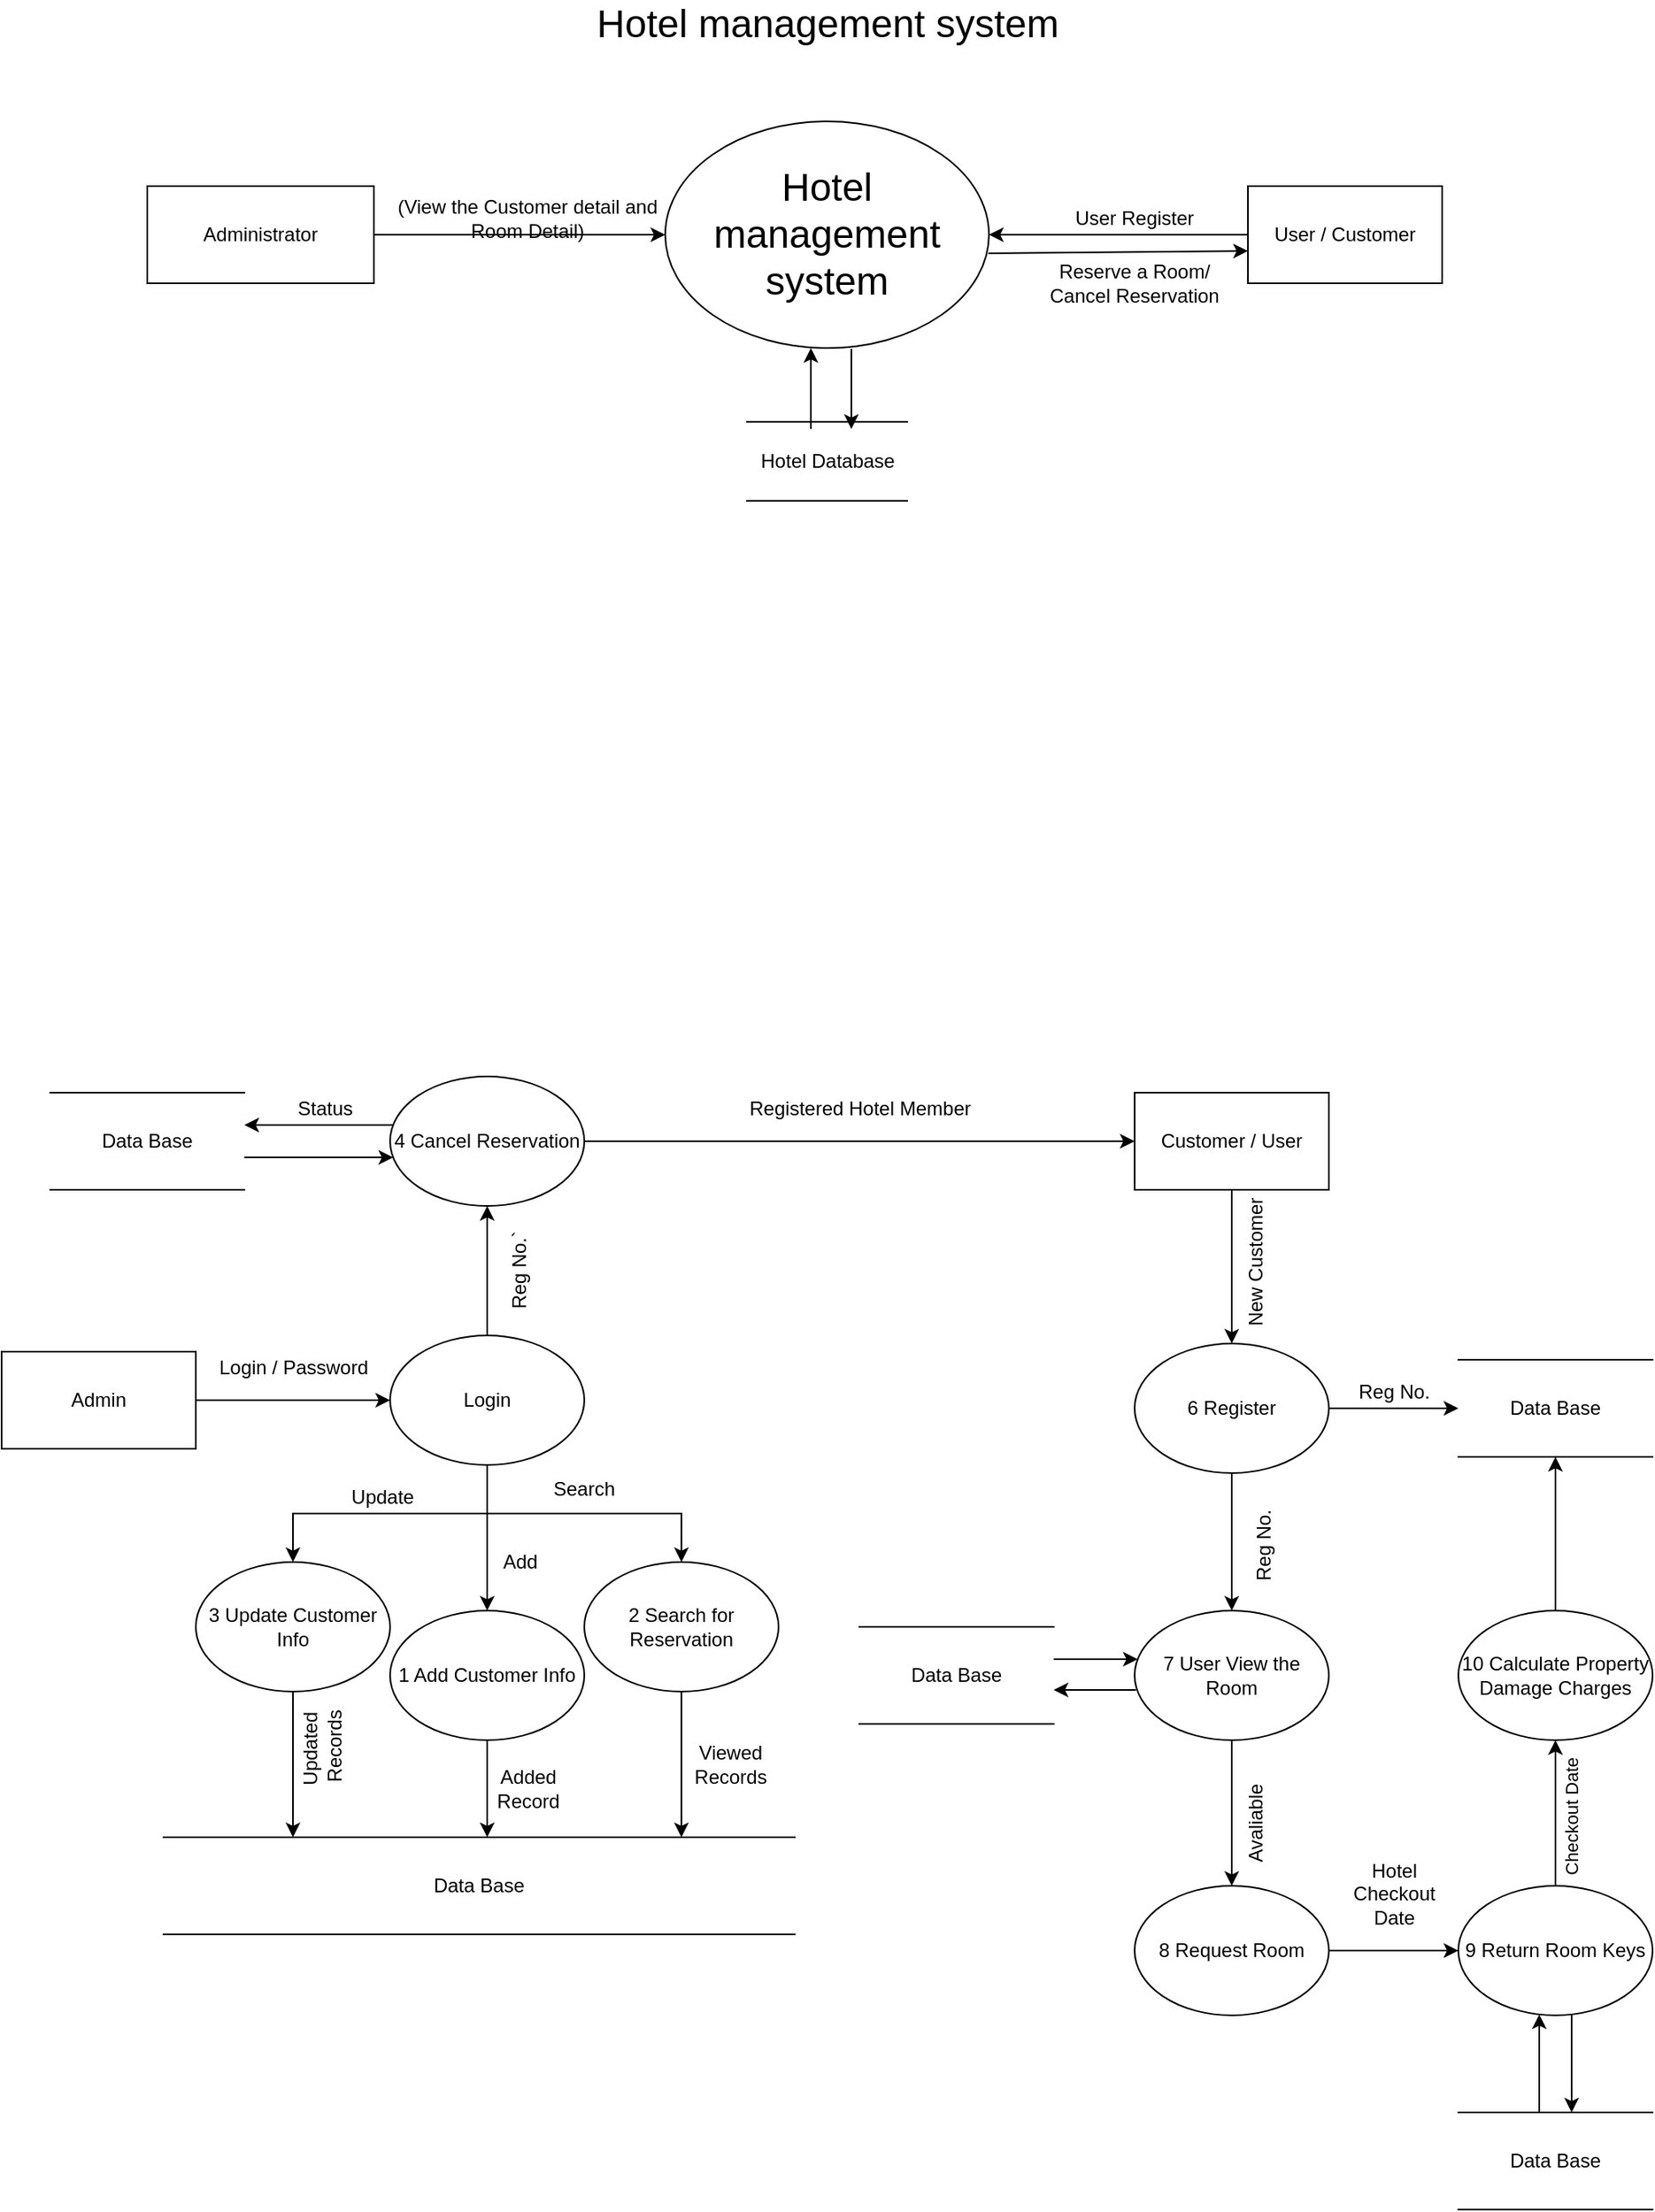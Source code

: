 <mxfile version="14.6.0" type="github">
  <diagram id="KBvu1Z7UlIUx86iJbIiU" name="Page-1">
    <mxGraphModel dx="4508" dy="68" grid="1" gridSize="10" guides="1" tooltips="1" connect="1" arrows="1" fold="1" page="1" pageScale="1" pageWidth="850" pageHeight="1100" math="0" shadow="0">
      <root>
        <mxCell id="0" />
        <mxCell id="1" parent="0" />
        <mxCell id="c9ZvvP0weCg2pD7W7HAz-27" value="&lt;font style=&quot;font-size: 24px&quot;&gt;Hotel management system&lt;/font&gt;" style="text;html=1;align=center;verticalAlign=middle;resizable=0;points=[];autosize=1;strokeColor=none;" parent="1" vertex="1">
          <mxGeometry x="-2940" y="1650" width="300" height="20" as="geometry" />
        </mxCell>
        <mxCell id="c9ZvvP0weCg2pD7W7HAz-28" value="&lt;span style=&quot;font-size: 24px&quot;&gt;Hotel management system&lt;/span&gt;" style="ellipse;whiteSpace=wrap;html=1;" parent="1" vertex="1">
          <mxGeometry x="-2890" y="1720" width="200" height="140" as="geometry" />
        </mxCell>
        <mxCell id="c9ZvvP0weCg2pD7W7HAz-29" value="" style="endArrow=classic;html=1;entryX=0;entryY=0.5;entryDx=0;entryDy=0;exitX=1;exitY=0.5;exitDx=0;exitDy=0;" parent="1" source="c9ZvvP0weCg2pD7W7HAz-31" target="c9ZvvP0weCg2pD7W7HAz-28" edge="1">
          <mxGeometry width="50" height="50" relative="1" as="geometry">
            <mxPoint x="-3040" y="1790" as="sourcePoint" />
            <mxPoint x="-2950" y="1800" as="targetPoint" />
          </mxGeometry>
        </mxCell>
        <mxCell id="c9ZvvP0weCg2pD7W7HAz-30" value="(View the Customer detail and Room Detail)" style="text;html=1;strokeColor=none;fillColor=none;align=center;verticalAlign=middle;whiteSpace=wrap;rounded=0;" parent="1" vertex="1">
          <mxGeometry x="-3060" y="1770" width="170" height="20" as="geometry" />
        </mxCell>
        <mxCell id="c9ZvvP0weCg2pD7W7HAz-31" value="Administrator" style="rounded=0;whiteSpace=wrap;html=1;" parent="1" vertex="1">
          <mxGeometry x="-3210" y="1760" width="140" height="60" as="geometry" />
        </mxCell>
        <mxCell id="c9ZvvP0weCg2pD7W7HAz-32" value="User / Customer" style="rounded=0;whiteSpace=wrap;html=1;" parent="1" vertex="1">
          <mxGeometry x="-2530" y="1760" width="120" height="60" as="geometry" />
        </mxCell>
        <mxCell id="c9ZvvP0weCg2pD7W7HAz-40" value="User Register" style="text;html=1;strokeColor=none;fillColor=none;align=center;verticalAlign=middle;whiteSpace=wrap;rounded=0;" parent="1" vertex="1">
          <mxGeometry x="-2640" y="1770" width="80" height="20" as="geometry" />
        </mxCell>
        <mxCell id="c9ZvvP0weCg2pD7W7HAz-41" value="Reserve a Room/ Cancel Reservation" style="text;html=1;strokeColor=none;fillColor=none;align=center;verticalAlign=middle;whiteSpace=wrap;rounded=0;" parent="1" vertex="1">
          <mxGeometry x="-2655" y="1810" width="110" height="20" as="geometry" />
        </mxCell>
        <mxCell id="c9ZvvP0weCg2pD7W7HAz-47" value="" style="endArrow=classic;html=1;entryX=1;entryY=0.5;entryDx=0;entryDy=0;exitX=0;exitY=0.5;exitDx=0;exitDy=0;" parent="1" source="c9ZvvP0weCg2pD7W7HAz-32" target="c9ZvvP0weCg2pD7W7HAz-28" edge="1">
          <mxGeometry width="50" height="50" relative="1" as="geometry">
            <mxPoint x="-2900" y="1820" as="sourcePoint" />
            <mxPoint x="-2850" y="1770" as="targetPoint" />
          </mxGeometry>
        </mxCell>
        <mxCell id="c9ZvvP0weCg2pD7W7HAz-49" value="" style="endArrow=classic;html=1;exitX=0.998;exitY=0.582;exitDx=0;exitDy=0;exitPerimeter=0;" parent="1" source="c9ZvvP0weCg2pD7W7HAz-28" edge="1">
          <mxGeometry width="50" height="50" relative="1" as="geometry">
            <mxPoint x="-2680" y="1800" as="sourcePoint" />
            <mxPoint x="-2530" y="1800" as="targetPoint" />
          </mxGeometry>
        </mxCell>
        <mxCell id="c9ZvvP0weCg2pD7W7HAz-50" value="" style="shape=link;html=1;width=48.824;" parent="1" edge="1">
          <mxGeometry width="100" relative="1" as="geometry">
            <mxPoint x="-2840" y="1930" as="sourcePoint" />
            <mxPoint x="-2740" y="1930" as="targetPoint" />
          </mxGeometry>
        </mxCell>
        <mxCell id="c9ZvvP0weCg2pD7W7HAz-52" value="" style="endArrow=classic;html=1;exitX=0.575;exitY=1.004;exitDx=0;exitDy=0;exitPerimeter=0;" parent="1" source="c9ZvvP0weCg2pD7W7HAz-28" edge="1">
          <mxGeometry width="50" height="50" relative="1" as="geometry">
            <mxPoint x="-2770" y="1870" as="sourcePoint" />
            <mxPoint x="-2775" y="1910" as="targetPoint" />
            <Array as="points">
              <mxPoint x="-2775" y="1890" />
            </Array>
          </mxGeometry>
        </mxCell>
        <mxCell id="c9ZvvP0weCg2pD7W7HAz-53" value="" style="endArrow=classic;html=1;entryX=0.45;entryY=1;entryDx=0;entryDy=0;entryPerimeter=0;" parent="1" target="c9ZvvP0weCg2pD7W7HAz-28" edge="1">
          <mxGeometry width="50" height="50" relative="1" as="geometry">
            <mxPoint x="-2800" y="1910" as="sourcePoint" />
            <mxPoint x="-2780" y="1850" as="targetPoint" />
          </mxGeometry>
        </mxCell>
        <mxCell id="c9ZvvP0weCg2pD7W7HAz-54" value="Hotel Database" style="text;html=1;align=center;verticalAlign=middle;resizable=0;points=[];autosize=1;strokeColor=none;" parent="1" vertex="1">
          <mxGeometry x="-2840" y="1920" width="100" height="20" as="geometry" />
        </mxCell>
        <mxCell id="zxeLLNRWwlKlSmpBFXYt-2" value="Admin" style="rounded=0;whiteSpace=wrap;html=1;" vertex="1" parent="1">
          <mxGeometry x="-3300" y="2480" width="120" height="60" as="geometry" />
        </mxCell>
        <mxCell id="zxeLLNRWwlKlSmpBFXYt-6" value="" style="edgeStyle=orthogonalEdgeStyle;rounded=0;orthogonalLoop=1;jettySize=auto;html=1;" edge="1" parent="1" source="zxeLLNRWwlKlSmpBFXYt-3" target="zxeLLNRWwlKlSmpBFXYt-5">
          <mxGeometry relative="1" as="geometry" />
        </mxCell>
        <mxCell id="zxeLLNRWwlKlSmpBFXYt-8" value="" style="edgeStyle=orthogonalEdgeStyle;rounded=0;orthogonalLoop=1;jettySize=auto;html=1;" edge="1" parent="1" source="zxeLLNRWwlKlSmpBFXYt-3" target="zxeLLNRWwlKlSmpBFXYt-7">
          <mxGeometry relative="1" as="geometry" />
        </mxCell>
        <mxCell id="zxeLLNRWwlKlSmpBFXYt-10" value="" style="edgeStyle=orthogonalEdgeStyle;rounded=0;orthogonalLoop=1;jettySize=auto;html=1;" edge="1" parent="1" source="zxeLLNRWwlKlSmpBFXYt-3" target="zxeLLNRWwlKlSmpBFXYt-9">
          <mxGeometry relative="1" as="geometry" />
        </mxCell>
        <mxCell id="zxeLLNRWwlKlSmpBFXYt-12" value="" style="edgeStyle=orthogonalEdgeStyle;rounded=0;orthogonalLoop=1;jettySize=auto;html=1;" edge="1" parent="1" source="zxeLLNRWwlKlSmpBFXYt-3" target="zxeLLNRWwlKlSmpBFXYt-11">
          <mxGeometry relative="1" as="geometry" />
        </mxCell>
        <mxCell id="zxeLLNRWwlKlSmpBFXYt-3" value="Login" style="ellipse;whiteSpace=wrap;html=1;" vertex="1" parent="1">
          <mxGeometry x="-3060" y="2470" width="120" height="80" as="geometry" />
        </mxCell>
        <mxCell id="zxeLLNRWwlKlSmpBFXYt-4" value="" style="endArrow=classic;html=1;exitX=1;exitY=0.5;exitDx=0;exitDy=0;entryX=0;entryY=0.5;entryDx=0;entryDy=0;" edge="1" parent="1" source="zxeLLNRWwlKlSmpBFXYt-2" target="zxeLLNRWwlKlSmpBFXYt-3">
          <mxGeometry width="50" height="50" relative="1" as="geometry">
            <mxPoint x="-2950" y="2550" as="sourcePoint" />
            <mxPoint x="-2900" y="2500" as="targetPoint" />
          </mxGeometry>
        </mxCell>
        <mxCell id="zxeLLNRWwlKlSmpBFXYt-84" value="" style="edgeStyle=orthogonalEdgeStyle;rounded=0;orthogonalLoop=1;jettySize=auto;html=1;" edge="1" parent="1" source="zxeLLNRWwlKlSmpBFXYt-5" target="zxeLLNRWwlKlSmpBFXYt-18">
          <mxGeometry relative="1" as="geometry">
            <Array as="points">
              <mxPoint x="-3000" y="2770" />
              <mxPoint x="-3000" y="2770" />
            </Array>
          </mxGeometry>
        </mxCell>
        <mxCell id="zxeLLNRWwlKlSmpBFXYt-5" value="1 Add Customer Info" style="ellipse;whiteSpace=wrap;html=1;" vertex="1" parent="1">
          <mxGeometry x="-3060" y="2640" width="120" height="80" as="geometry" />
        </mxCell>
        <mxCell id="zxeLLNRWwlKlSmpBFXYt-22" value="" style="edgeStyle=orthogonalEdgeStyle;rounded=0;orthogonalLoop=1;jettySize=auto;html=1;" edge="1" parent="1" source="zxeLLNRWwlKlSmpBFXYt-7" target="zxeLLNRWwlKlSmpBFXYt-18">
          <mxGeometry relative="1" as="geometry">
            <Array as="points">
              <mxPoint x="-3120" y="2740" />
              <mxPoint x="-3120" y="2740" />
            </Array>
          </mxGeometry>
        </mxCell>
        <mxCell id="zxeLLNRWwlKlSmpBFXYt-7" value="3 Update Customer Info" style="ellipse;whiteSpace=wrap;html=1;" vertex="1" parent="1">
          <mxGeometry x="-3180" y="2610" width="120" height="80" as="geometry" />
        </mxCell>
        <mxCell id="zxeLLNRWwlKlSmpBFXYt-23" value="" style="edgeStyle=orthogonalEdgeStyle;rounded=0;orthogonalLoop=1;jettySize=auto;html=1;" edge="1" parent="1" source="zxeLLNRWwlKlSmpBFXYt-9" target="zxeLLNRWwlKlSmpBFXYt-18">
          <mxGeometry relative="1" as="geometry">
            <Array as="points">
              <mxPoint x="-2880" y="2740" />
              <mxPoint x="-2880" y="2740" />
            </Array>
          </mxGeometry>
        </mxCell>
        <mxCell id="zxeLLNRWwlKlSmpBFXYt-9" value="2 Search for Reservation" style="ellipse;whiteSpace=wrap;html=1;" vertex="1" parent="1">
          <mxGeometry x="-2940" y="2610" width="120" height="80" as="geometry" />
        </mxCell>
        <mxCell id="zxeLLNRWwlKlSmpBFXYt-32" value="" style="edgeStyle=orthogonalEdgeStyle;rounded=0;orthogonalLoop=1;jettySize=auto;html=1;" edge="1" parent="1" source="zxeLLNRWwlKlSmpBFXYt-11" target="zxeLLNRWwlKlSmpBFXYt-31">
          <mxGeometry relative="1" as="geometry" />
        </mxCell>
        <mxCell id="zxeLLNRWwlKlSmpBFXYt-73" value="" style="edgeStyle=orthogonalEdgeStyle;rounded=0;orthogonalLoop=1;jettySize=auto;html=1;" edge="1" parent="1" source="zxeLLNRWwlKlSmpBFXYt-11" target="zxeLLNRWwlKlSmpBFXYt-30">
          <mxGeometry relative="1" as="geometry">
            <Array as="points">
              <mxPoint x="-3090" y="2340" />
              <mxPoint x="-3090" y="2340" />
            </Array>
          </mxGeometry>
        </mxCell>
        <mxCell id="zxeLLNRWwlKlSmpBFXYt-11" value="4 Cancel Reservation" style="ellipse;whiteSpace=wrap;html=1;" vertex="1" parent="1">
          <mxGeometry x="-3060" y="2310" width="120" height="80" as="geometry" />
        </mxCell>
        <mxCell id="zxeLLNRWwlKlSmpBFXYt-18" value="Data Base" style="shape=partialRectangle;whiteSpace=wrap;html=1;left=0;right=0;fillColor=none;" vertex="1" parent="1">
          <mxGeometry x="-3200" y="2780" width="390" height="60" as="geometry" />
        </mxCell>
        <mxCell id="zxeLLNRWwlKlSmpBFXYt-71" value="" style="edgeStyle=orthogonalEdgeStyle;rounded=0;orthogonalLoop=1;jettySize=auto;html=1;" edge="1" parent="1" source="zxeLLNRWwlKlSmpBFXYt-30" target="zxeLLNRWwlKlSmpBFXYt-11">
          <mxGeometry relative="1" as="geometry">
            <Array as="points">
              <mxPoint x="-3080" y="2360" />
              <mxPoint x="-3080" y="2360" />
            </Array>
          </mxGeometry>
        </mxCell>
        <mxCell id="zxeLLNRWwlKlSmpBFXYt-30" value="Data Base" style="shape=partialRectangle;whiteSpace=wrap;html=1;left=0;right=0;fillColor=none;" vertex="1" parent="1">
          <mxGeometry x="-3270" y="2320" width="120" height="60" as="geometry" />
        </mxCell>
        <mxCell id="zxeLLNRWwlKlSmpBFXYt-38" value="" style="edgeStyle=orthogonalEdgeStyle;rounded=0;orthogonalLoop=1;jettySize=auto;html=1;" edge="1" parent="1" source="zxeLLNRWwlKlSmpBFXYt-31" target="zxeLLNRWwlKlSmpBFXYt-37">
          <mxGeometry relative="1" as="geometry" />
        </mxCell>
        <mxCell id="zxeLLNRWwlKlSmpBFXYt-31" value="Customer / User" style="whiteSpace=wrap;html=1;" vertex="1" parent="1">
          <mxGeometry x="-2600" y="2320" width="120" height="60" as="geometry" />
        </mxCell>
        <mxCell id="zxeLLNRWwlKlSmpBFXYt-42" value="" style="edgeStyle=orthogonalEdgeStyle;rounded=0;orthogonalLoop=1;jettySize=auto;html=1;entryX=0;entryY=0.5;entryDx=0;entryDy=0;" edge="1" parent="1" source="zxeLLNRWwlKlSmpBFXYt-37" target="zxeLLNRWwlKlSmpBFXYt-43">
          <mxGeometry relative="1" as="geometry">
            <mxPoint x="-2405" y="2515" as="targetPoint" />
          </mxGeometry>
        </mxCell>
        <mxCell id="zxeLLNRWwlKlSmpBFXYt-54" value="" style="edgeStyle=orthogonalEdgeStyle;rounded=0;orthogonalLoop=1;jettySize=auto;html=1;" edge="1" parent="1" source="zxeLLNRWwlKlSmpBFXYt-37" target="zxeLLNRWwlKlSmpBFXYt-53">
          <mxGeometry relative="1" as="geometry" />
        </mxCell>
        <mxCell id="zxeLLNRWwlKlSmpBFXYt-37" value="6 Register" style="ellipse;whiteSpace=wrap;html=1;" vertex="1" parent="1">
          <mxGeometry x="-2600" y="2475" width="120" height="80" as="geometry" />
        </mxCell>
        <mxCell id="zxeLLNRWwlKlSmpBFXYt-39" value="New Customer" style="text;html=1;align=center;verticalAlign=middle;resizable=0;points=[];autosize=1;strokeColor=none;rotation=-90;" vertex="1" parent="1">
          <mxGeometry x="-2570" y="2415" width="90" height="20" as="geometry" />
        </mxCell>
        <mxCell id="zxeLLNRWwlKlSmpBFXYt-43" value="Data Base" style="shape=partialRectangle;whiteSpace=wrap;html=1;left=0;right=0;fillColor=none;" vertex="1" parent="1">
          <mxGeometry x="-2400" y="2485" width="120" height="60" as="geometry" />
        </mxCell>
        <mxCell id="zxeLLNRWwlKlSmpBFXYt-45" value="" style="edgeStyle=orthogonalEdgeStyle;rounded=0;orthogonalLoop=1;jettySize=auto;html=1;" edge="1" parent="1" source="zxeLLNRWwlKlSmpBFXYt-44" target="zxeLLNRWwlKlSmpBFXYt-43">
          <mxGeometry relative="1" as="geometry" />
        </mxCell>
        <mxCell id="zxeLLNRWwlKlSmpBFXYt-44" value="10 Calculate Property Damage Charges" style="ellipse;whiteSpace=wrap;html=1;" vertex="1" parent="1">
          <mxGeometry x="-2400" y="2640" width="120" height="80" as="geometry" />
        </mxCell>
        <mxCell id="zxeLLNRWwlKlSmpBFXYt-47" value="" style="edgeStyle=orthogonalEdgeStyle;rounded=0;orthogonalLoop=1;jettySize=auto;html=1;" edge="1" parent="1" source="zxeLLNRWwlKlSmpBFXYt-46" target="zxeLLNRWwlKlSmpBFXYt-44">
          <mxGeometry relative="1" as="geometry" />
        </mxCell>
        <mxCell id="zxeLLNRWwlKlSmpBFXYt-56" value="Checkout Date" style="edgeLabel;html=1;align=center;verticalAlign=middle;resizable=0;points=[];rotation=-90;" vertex="1" connectable="0" parent="zxeLLNRWwlKlSmpBFXYt-47">
          <mxGeometry x="0.167" y="-10" relative="1" as="geometry">
            <mxPoint y="10" as="offset" />
          </mxGeometry>
        </mxCell>
        <mxCell id="zxeLLNRWwlKlSmpBFXYt-50" value="" style="edgeStyle=orthogonalEdgeStyle;rounded=0;orthogonalLoop=1;jettySize=auto;html=1;" edge="1" parent="1" source="zxeLLNRWwlKlSmpBFXYt-46" target="zxeLLNRWwlKlSmpBFXYt-48">
          <mxGeometry relative="1" as="geometry">
            <Array as="points">
              <mxPoint x="-2330" y="2930" />
              <mxPoint x="-2330" y="2930" />
            </Array>
          </mxGeometry>
        </mxCell>
        <mxCell id="zxeLLNRWwlKlSmpBFXYt-46" value="9 Return Room Keys" style="ellipse;whiteSpace=wrap;html=1;" vertex="1" parent="1">
          <mxGeometry x="-2400" y="2810" width="120" height="80" as="geometry" />
        </mxCell>
        <mxCell id="zxeLLNRWwlKlSmpBFXYt-49" value="" style="edgeStyle=orthogonalEdgeStyle;rounded=0;orthogonalLoop=1;jettySize=auto;html=1;" edge="1" parent="1" source="zxeLLNRWwlKlSmpBFXYt-48" target="zxeLLNRWwlKlSmpBFXYt-46">
          <mxGeometry relative="1" as="geometry">
            <Array as="points">
              <mxPoint x="-2350" y="2910" />
              <mxPoint x="-2350" y="2910" />
            </Array>
          </mxGeometry>
        </mxCell>
        <mxCell id="zxeLLNRWwlKlSmpBFXYt-48" value="Data Base" style="shape=partialRectangle;whiteSpace=wrap;html=1;left=0;right=0;fillColor=none;" vertex="1" parent="1">
          <mxGeometry x="-2400" y="2950" width="120" height="60" as="geometry" />
        </mxCell>
        <mxCell id="zxeLLNRWwlKlSmpBFXYt-52" value="" style="edgeStyle=orthogonalEdgeStyle;rounded=0;orthogonalLoop=1;jettySize=auto;html=1;" edge="1" parent="1" source="zxeLLNRWwlKlSmpBFXYt-51" target="zxeLLNRWwlKlSmpBFXYt-46">
          <mxGeometry relative="1" as="geometry" />
        </mxCell>
        <mxCell id="zxeLLNRWwlKlSmpBFXYt-51" value="8 Request Room" style="ellipse;whiteSpace=wrap;html=1;" vertex="1" parent="1">
          <mxGeometry x="-2600" y="2810" width="120" height="80" as="geometry" />
        </mxCell>
        <mxCell id="zxeLLNRWwlKlSmpBFXYt-57" value="" style="edgeStyle=orthogonalEdgeStyle;rounded=0;orthogonalLoop=1;jettySize=auto;html=1;" edge="1" parent="1" source="zxeLLNRWwlKlSmpBFXYt-53" target="zxeLLNRWwlKlSmpBFXYt-51">
          <mxGeometry relative="1" as="geometry" />
        </mxCell>
        <mxCell id="zxeLLNRWwlKlSmpBFXYt-53" value="7 User View the Room" style="ellipse;whiteSpace=wrap;html=1;" vertex="1" parent="1">
          <mxGeometry x="-2600" y="2640" width="120" height="80" as="geometry" />
        </mxCell>
        <mxCell id="zxeLLNRWwlKlSmpBFXYt-55" value="Reg No." style="text;html=1;align=center;verticalAlign=middle;resizable=0;points=[];autosize=1;strokeColor=none;" vertex="1" parent="1">
          <mxGeometry x="-2470" y="2495" width="60" height="20" as="geometry" />
        </mxCell>
        <mxCell id="zxeLLNRWwlKlSmpBFXYt-64" value="" style="edgeStyle=orthogonalEdgeStyle;rounded=0;orthogonalLoop=1;jettySize=auto;html=1;" edge="1" parent="1" source="zxeLLNRWwlKlSmpBFXYt-60" target="zxeLLNRWwlKlSmpBFXYt-53">
          <mxGeometry relative="1" as="geometry">
            <Array as="points">
              <mxPoint x="-2610" y="2670" />
              <mxPoint x="-2610" y="2670" />
            </Array>
          </mxGeometry>
        </mxCell>
        <mxCell id="zxeLLNRWwlKlSmpBFXYt-60" value="Data Base" style="shape=partialRectangle;whiteSpace=wrap;html=1;left=0;right=0;fillColor=none;" vertex="1" parent="1">
          <mxGeometry x="-2770" y="2650" width="120" height="60" as="geometry" />
        </mxCell>
        <mxCell id="zxeLLNRWwlKlSmpBFXYt-67" value="" style="endArrow=classic;html=1;exitX=0.007;exitY=0.612;exitDx=0;exitDy=0;exitPerimeter=0;entryX=1;entryY=0.65;entryDx=0;entryDy=0;entryPerimeter=0;" edge="1" parent="1" source="zxeLLNRWwlKlSmpBFXYt-53" target="zxeLLNRWwlKlSmpBFXYt-60">
          <mxGeometry width="50" height="50" relative="1" as="geometry">
            <mxPoint x="-2640" y="2710" as="sourcePoint" />
            <mxPoint x="-2640" y="2689" as="targetPoint" />
          </mxGeometry>
        </mxCell>
        <mxCell id="zxeLLNRWwlKlSmpBFXYt-68" value="Registered Hotel Member" style="text;html=1;align=center;verticalAlign=middle;resizable=0;points=[];autosize=1;strokeColor=none;" vertex="1" parent="1">
          <mxGeometry x="-2845" y="2320" width="150" height="20" as="geometry" />
        </mxCell>
        <mxCell id="zxeLLNRWwlKlSmpBFXYt-74" value="Status" style="text;html=1;strokeColor=none;fillColor=none;align=center;verticalAlign=middle;whiteSpace=wrap;rounded=0;" vertex="1" parent="1">
          <mxGeometry x="-3120" y="2320" width="40" height="20" as="geometry" />
        </mxCell>
        <mxCell id="zxeLLNRWwlKlSmpBFXYt-75" value="Login / Password" style="text;html=1;align=center;verticalAlign=middle;resizable=0;points=[];autosize=1;strokeColor=none;" vertex="1" parent="1">
          <mxGeometry x="-3175" y="2480" width="110" height="20" as="geometry" />
        </mxCell>
        <mxCell id="zxeLLNRWwlKlSmpBFXYt-77" value="Search" style="text;html=1;strokeColor=none;fillColor=none;align=center;verticalAlign=middle;whiteSpace=wrap;rounded=0;" vertex="1" parent="1">
          <mxGeometry x="-2960" y="2555" width="40" height="20" as="geometry" />
        </mxCell>
        <mxCell id="zxeLLNRWwlKlSmpBFXYt-79" value="Add" style="text;html=1;align=center;verticalAlign=middle;resizable=0;points=[];autosize=1;strokeColor=none;" vertex="1" parent="1">
          <mxGeometry x="-3000" y="2600" width="40" height="20" as="geometry" />
        </mxCell>
        <mxCell id="zxeLLNRWwlKlSmpBFXYt-80" value="Update" style="text;html=1;align=center;verticalAlign=middle;resizable=0;points=[];autosize=1;strokeColor=none;" vertex="1" parent="1">
          <mxGeometry x="-3090" y="2560" width="50" height="20" as="geometry" />
        </mxCell>
        <mxCell id="zxeLLNRWwlKlSmpBFXYt-81" value="Updated&amp;nbsp;&lt;br&gt;Records" style="text;html=1;align=center;verticalAlign=middle;resizable=0;points=[];autosize=1;strokeColor=none;rotation=-90;" vertex="1" parent="1">
          <mxGeometry x="-3132" y="2709" width="60" height="30" as="geometry" />
        </mxCell>
        <mxCell id="zxeLLNRWwlKlSmpBFXYt-82" value="Added&lt;br&gt;Record" style="text;html=1;align=center;verticalAlign=middle;resizable=0;points=[];autosize=1;strokeColor=none;" vertex="1" parent="1">
          <mxGeometry x="-3000" y="2735" width="50" height="30" as="geometry" />
        </mxCell>
        <mxCell id="zxeLLNRWwlKlSmpBFXYt-85" value="Viewed&lt;br&gt;Records" style="text;html=1;align=center;verticalAlign=middle;resizable=0;points=[];autosize=1;strokeColor=none;" vertex="1" parent="1">
          <mxGeometry x="-2880" y="2720" width="60" height="30" as="geometry" />
        </mxCell>
        <mxCell id="zxeLLNRWwlKlSmpBFXYt-86" value="Reg No.`" style="text;html=1;align=center;verticalAlign=middle;resizable=0;points=[];autosize=1;strokeColor=none;rotation=-90;" vertex="1" parent="1">
          <mxGeometry x="-3010" y="2420" width="60" height="20" as="geometry" />
        </mxCell>
        <mxCell id="zxeLLNRWwlKlSmpBFXYt-87" value="Reg No." style="text;html=1;align=center;verticalAlign=middle;resizable=0;points=[];autosize=1;strokeColor=none;rotation=-90;" vertex="1" parent="1">
          <mxGeometry x="-2550" y="2590" width="60" height="20" as="geometry" />
        </mxCell>
        <mxCell id="zxeLLNRWwlKlSmpBFXYt-88" value="Avaliable&amp;nbsp;" style="text;html=1;align=center;verticalAlign=middle;resizable=0;points=[];autosize=1;strokeColor=none;rotation=-90;" vertex="1" parent="1">
          <mxGeometry x="-2560" y="2760" width="70" height="20" as="geometry" />
        </mxCell>
        <mxCell id="zxeLLNRWwlKlSmpBFXYt-89" value="Hotel&lt;br&gt;Checkout &lt;br&gt;Date" style="text;html=1;align=center;verticalAlign=middle;resizable=0;points=[];autosize=1;strokeColor=none;" vertex="1" parent="1">
          <mxGeometry x="-2475" y="2790" width="70" height="50" as="geometry" />
        </mxCell>
      </root>
    </mxGraphModel>
  </diagram>
</mxfile>
